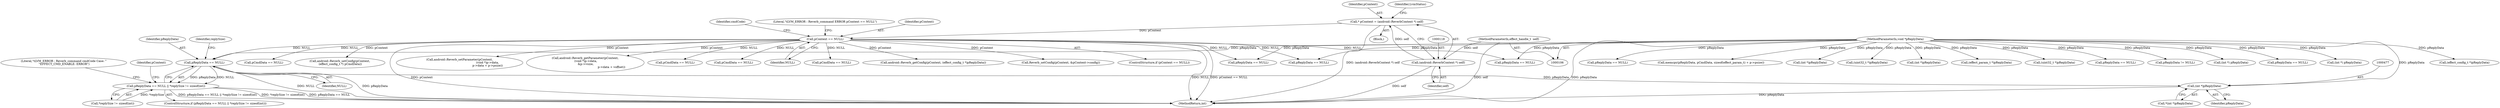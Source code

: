 digraph "0_Android_f490fc335772a9b14e78997486f4a572b0594c04_0@pointer" {
"1000448" [label="(Call,pReplyData == NULL)"];
"1000112" [label="(MethodParameterIn,void *pReplyData)"];
"1000126" [label="(Call,pContext == NULL)"];
"1000115" [label="(Call,* pContext = (android::ReverbContext *) self)"];
"1000117" [label="(Call,(android::ReverbContext *) self)"];
"1000107" [label="(MethodParameterIn,effect_handle_t  self)"];
"1000447" [label="(Call,pReplyData == NULL || *replySize != sizeof(int))"];
"1000476" [label="(Call,(int *)pReplyData)"];
"1000127" [label="(Identifier,pContext)"];
"1000453" [label="(Identifier,replySize)"];
"1000451" [label="(Call,*replySize != sizeof(int))"];
"1000141" [label="(Call,pReplyData == NULL)"];
"1000430" [label="(Call,android::Reverb_setParameter(pContext,\n                                                              (void *)p->data,\n                                                              p->data + p->psize))"];
"1000446" [label="(ControlStructure,if (pReplyData == NULL || *replySize != sizeof(int)))"];
"1000230" [label="(Call,(effect_config_t *)pReplyData)"];
"1000344" [label="(Call,android::Reverb_getParameter(pContext,\n (void *)p->data,\n &p->vsize,\n                                                          p->data + voffset))"];
"1000113" [label="(Block,)"];
"1000448" [label="(Call,pReplyData == NULL)"];
"1000476" [label="(Call,(int *)pReplyData)"];
"1000685" [label="(MethodReturn,int)"];
"1000136" [label="(Identifier,cmdCode)"];
"1000519" [label="(Call,pReplyData == NULL)"];
"1000376" [label="(Call,pCmdData == NULL)"];
"1000270" [label="(Call,pCmdData == NULL)"];
"1000116" [label="(Identifier,pContext)"];
"1000388" [label="(Call,pReplyData == NULL)"];
"1000475" [label="(Call,*(int *)pReplyData)"];
"1000123" [label="(Identifier,LvmStatus)"];
"1000310" [label="(Call,memcpy(pReplyData, pCmdData, sizeof(effect_param_t) + p->psize))"];
"1000449" [label="(Identifier,pReplyData)"];
"1000210" [label="(Call,pReplyData == NULL)"];
"1000450" [label="(Identifier,NULL)"];
"1000131" [label="(Literal,\"\tLVM_ERROR : Reverb_command ERROR pContext == NULL\")"];
"1000126" [label="(Call,pContext == NULL)"];
"1000478" [label="(Identifier,pReplyData)"];
"1000427" [label="(Call,(int *)pReplyData)"];
"1000128" [label="(Identifier,NULL)"];
"1000560" [label="(Call,pCmdData == NULL)"];
"1000616" [label="(Call,(uint32_t *)pReplyData)"];
"1000228" [label="(Call,android::Reverb_getConfig(pContext, (effect_config_t *)pReplyData))"];
"1000547" [label="(Call,(int *)pReplyData)"];
"1000235" [label="(Call,Reverb_setConfig(pContext, &pContext->config))"];
"1000447" [label="(Call,pReplyData == NULL || *replySize != sizeof(int))"];
"1000458" [label="(Literal,\"\tLVM_ERROR : Reverb_command cmdCode Case: \"\n \"EFFECT_CMD_ENABLE: ERROR\")"];
"1000125" [label="(ControlStructure,if (pContext == NULL))"];
"1000321" [label="(Call,(effect_param_t *)pReplyData)"];
"1000115" [label="(Call,* pContext = (android::ReverbContext *) self)"];
"1000625" [label="(Call,(uint32_t *)pReplyData)"];
"1000107" [label="(MethodParameterIn,effect_handle_t  self)"];
"1000288" [label="(Call,pReplyData == NULL)"];
"1000576" [label="(Call,pReplyData != NULL)"];
"1000169" [label="(Call,pCmdData == NULL)"];
"1000465" [label="(Identifier,pContext)"];
"1000112" [label="(MethodParameterIn,void *pReplyData)"];
"1000201" [label="(Call,android::Reverb_setConfig(pContext,\n (effect_config_t *) pCmdData))"];
"1000198" [label="(Call,(int *) pReplyData)"];
"1000117" [label="(Call,(android::ReverbContext *) self)"];
"1000178" [label="(Call,pReplyData == NULL)"];
"1000119" [label="(Identifier,self)"];
"1000161" [label="(Call,(int *) pReplyData)"];
"1000448" -> "1000447"  [label="AST: "];
"1000448" -> "1000450"  [label="CFG: "];
"1000449" -> "1000448"  [label="AST: "];
"1000450" -> "1000448"  [label="AST: "];
"1000453" -> "1000448"  [label="CFG: "];
"1000447" -> "1000448"  [label="CFG: "];
"1000448" -> "1000685"  [label="DDG: NULL"];
"1000448" -> "1000685"  [label="DDG: pReplyData"];
"1000448" -> "1000447"  [label="DDG: pReplyData"];
"1000448" -> "1000447"  [label="DDG: NULL"];
"1000112" -> "1000448"  [label="DDG: pReplyData"];
"1000126" -> "1000448"  [label="DDG: NULL"];
"1000448" -> "1000476"  [label="DDG: pReplyData"];
"1000112" -> "1000106"  [label="AST: "];
"1000112" -> "1000685"  [label="DDG: pReplyData"];
"1000112" -> "1000141"  [label="DDG: pReplyData"];
"1000112" -> "1000161"  [label="DDG: pReplyData"];
"1000112" -> "1000178"  [label="DDG: pReplyData"];
"1000112" -> "1000198"  [label="DDG: pReplyData"];
"1000112" -> "1000210"  [label="DDG: pReplyData"];
"1000112" -> "1000230"  [label="DDG: pReplyData"];
"1000112" -> "1000288"  [label="DDG: pReplyData"];
"1000112" -> "1000310"  [label="DDG: pReplyData"];
"1000112" -> "1000321"  [label="DDG: pReplyData"];
"1000112" -> "1000388"  [label="DDG: pReplyData"];
"1000112" -> "1000427"  [label="DDG: pReplyData"];
"1000112" -> "1000476"  [label="DDG: pReplyData"];
"1000112" -> "1000519"  [label="DDG: pReplyData"];
"1000112" -> "1000547"  [label="DDG: pReplyData"];
"1000112" -> "1000576"  [label="DDG: pReplyData"];
"1000112" -> "1000616"  [label="DDG: pReplyData"];
"1000112" -> "1000625"  [label="DDG: pReplyData"];
"1000126" -> "1000125"  [label="AST: "];
"1000126" -> "1000128"  [label="CFG: "];
"1000127" -> "1000126"  [label="AST: "];
"1000128" -> "1000126"  [label="AST: "];
"1000131" -> "1000126"  [label="CFG: "];
"1000136" -> "1000126"  [label="CFG: "];
"1000126" -> "1000685"  [label="DDG: pContext == NULL"];
"1000126" -> "1000685"  [label="DDG: pContext"];
"1000126" -> "1000685"  [label="DDG: NULL"];
"1000115" -> "1000126"  [label="DDG: pContext"];
"1000126" -> "1000141"  [label="DDG: NULL"];
"1000126" -> "1000169"  [label="DDG: NULL"];
"1000126" -> "1000201"  [label="DDG: pContext"];
"1000126" -> "1000210"  [label="DDG: NULL"];
"1000126" -> "1000228"  [label="DDG: pContext"];
"1000126" -> "1000235"  [label="DDG: pContext"];
"1000126" -> "1000270"  [label="DDG: NULL"];
"1000126" -> "1000344"  [label="DDG: pContext"];
"1000126" -> "1000376"  [label="DDG: NULL"];
"1000126" -> "1000430"  [label="DDG: pContext"];
"1000126" -> "1000519"  [label="DDG: NULL"];
"1000126" -> "1000560"  [label="DDG: NULL"];
"1000115" -> "1000113"  [label="AST: "];
"1000115" -> "1000117"  [label="CFG: "];
"1000116" -> "1000115"  [label="AST: "];
"1000117" -> "1000115"  [label="AST: "];
"1000123" -> "1000115"  [label="CFG: "];
"1000115" -> "1000685"  [label="DDG: (android::ReverbContext *) self"];
"1000117" -> "1000115"  [label="DDG: self"];
"1000117" -> "1000119"  [label="CFG: "];
"1000118" -> "1000117"  [label="AST: "];
"1000119" -> "1000117"  [label="AST: "];
"1000117" -> "1000685"  [label="DDG: self"];
"1000107" -> "1000117"  [label="DDG: self"];
"1000107" -> "1000106"  [label="AST: "];
"1000107" -> "1000685"  [label="DDG: self"];
"1000447" -> "1000446"  [label="AST: "];
"1000447" -> "1000451"  [label="CFG: "];
"1000451" -> "1000447"  [label="AST: "];
"1000458" -> "1000447"  [label="CFG: "];
"1000465" -> "1000447"  [label="CFG: "];
"1000447" -> "1000685"  [label="DDG: pReplyData == NULL || *replySize != sizeof(int)"];
"1000447" -> "1000685"  [label="DDG: *replySize != sizeof(int)"];
"1000447" -> "1000685"  [label="DDG: pReplyData == NULL"];
"1000451" -> "1000447"  [label="DDG: *replySize"];
"1000476" -> "1000475"  [label="AST: "];
"1000476" -> "1000478"  [label="CFG: "];
"1000477" -> "1000476"  [label="AST: "];
"1000478" -> "1000476"  [label="AST: "];
"1000475" -> "1000476"  [label="CFG: "];
"1000476" -> "1000685"  [label="DDG: pReplyData"];
}
